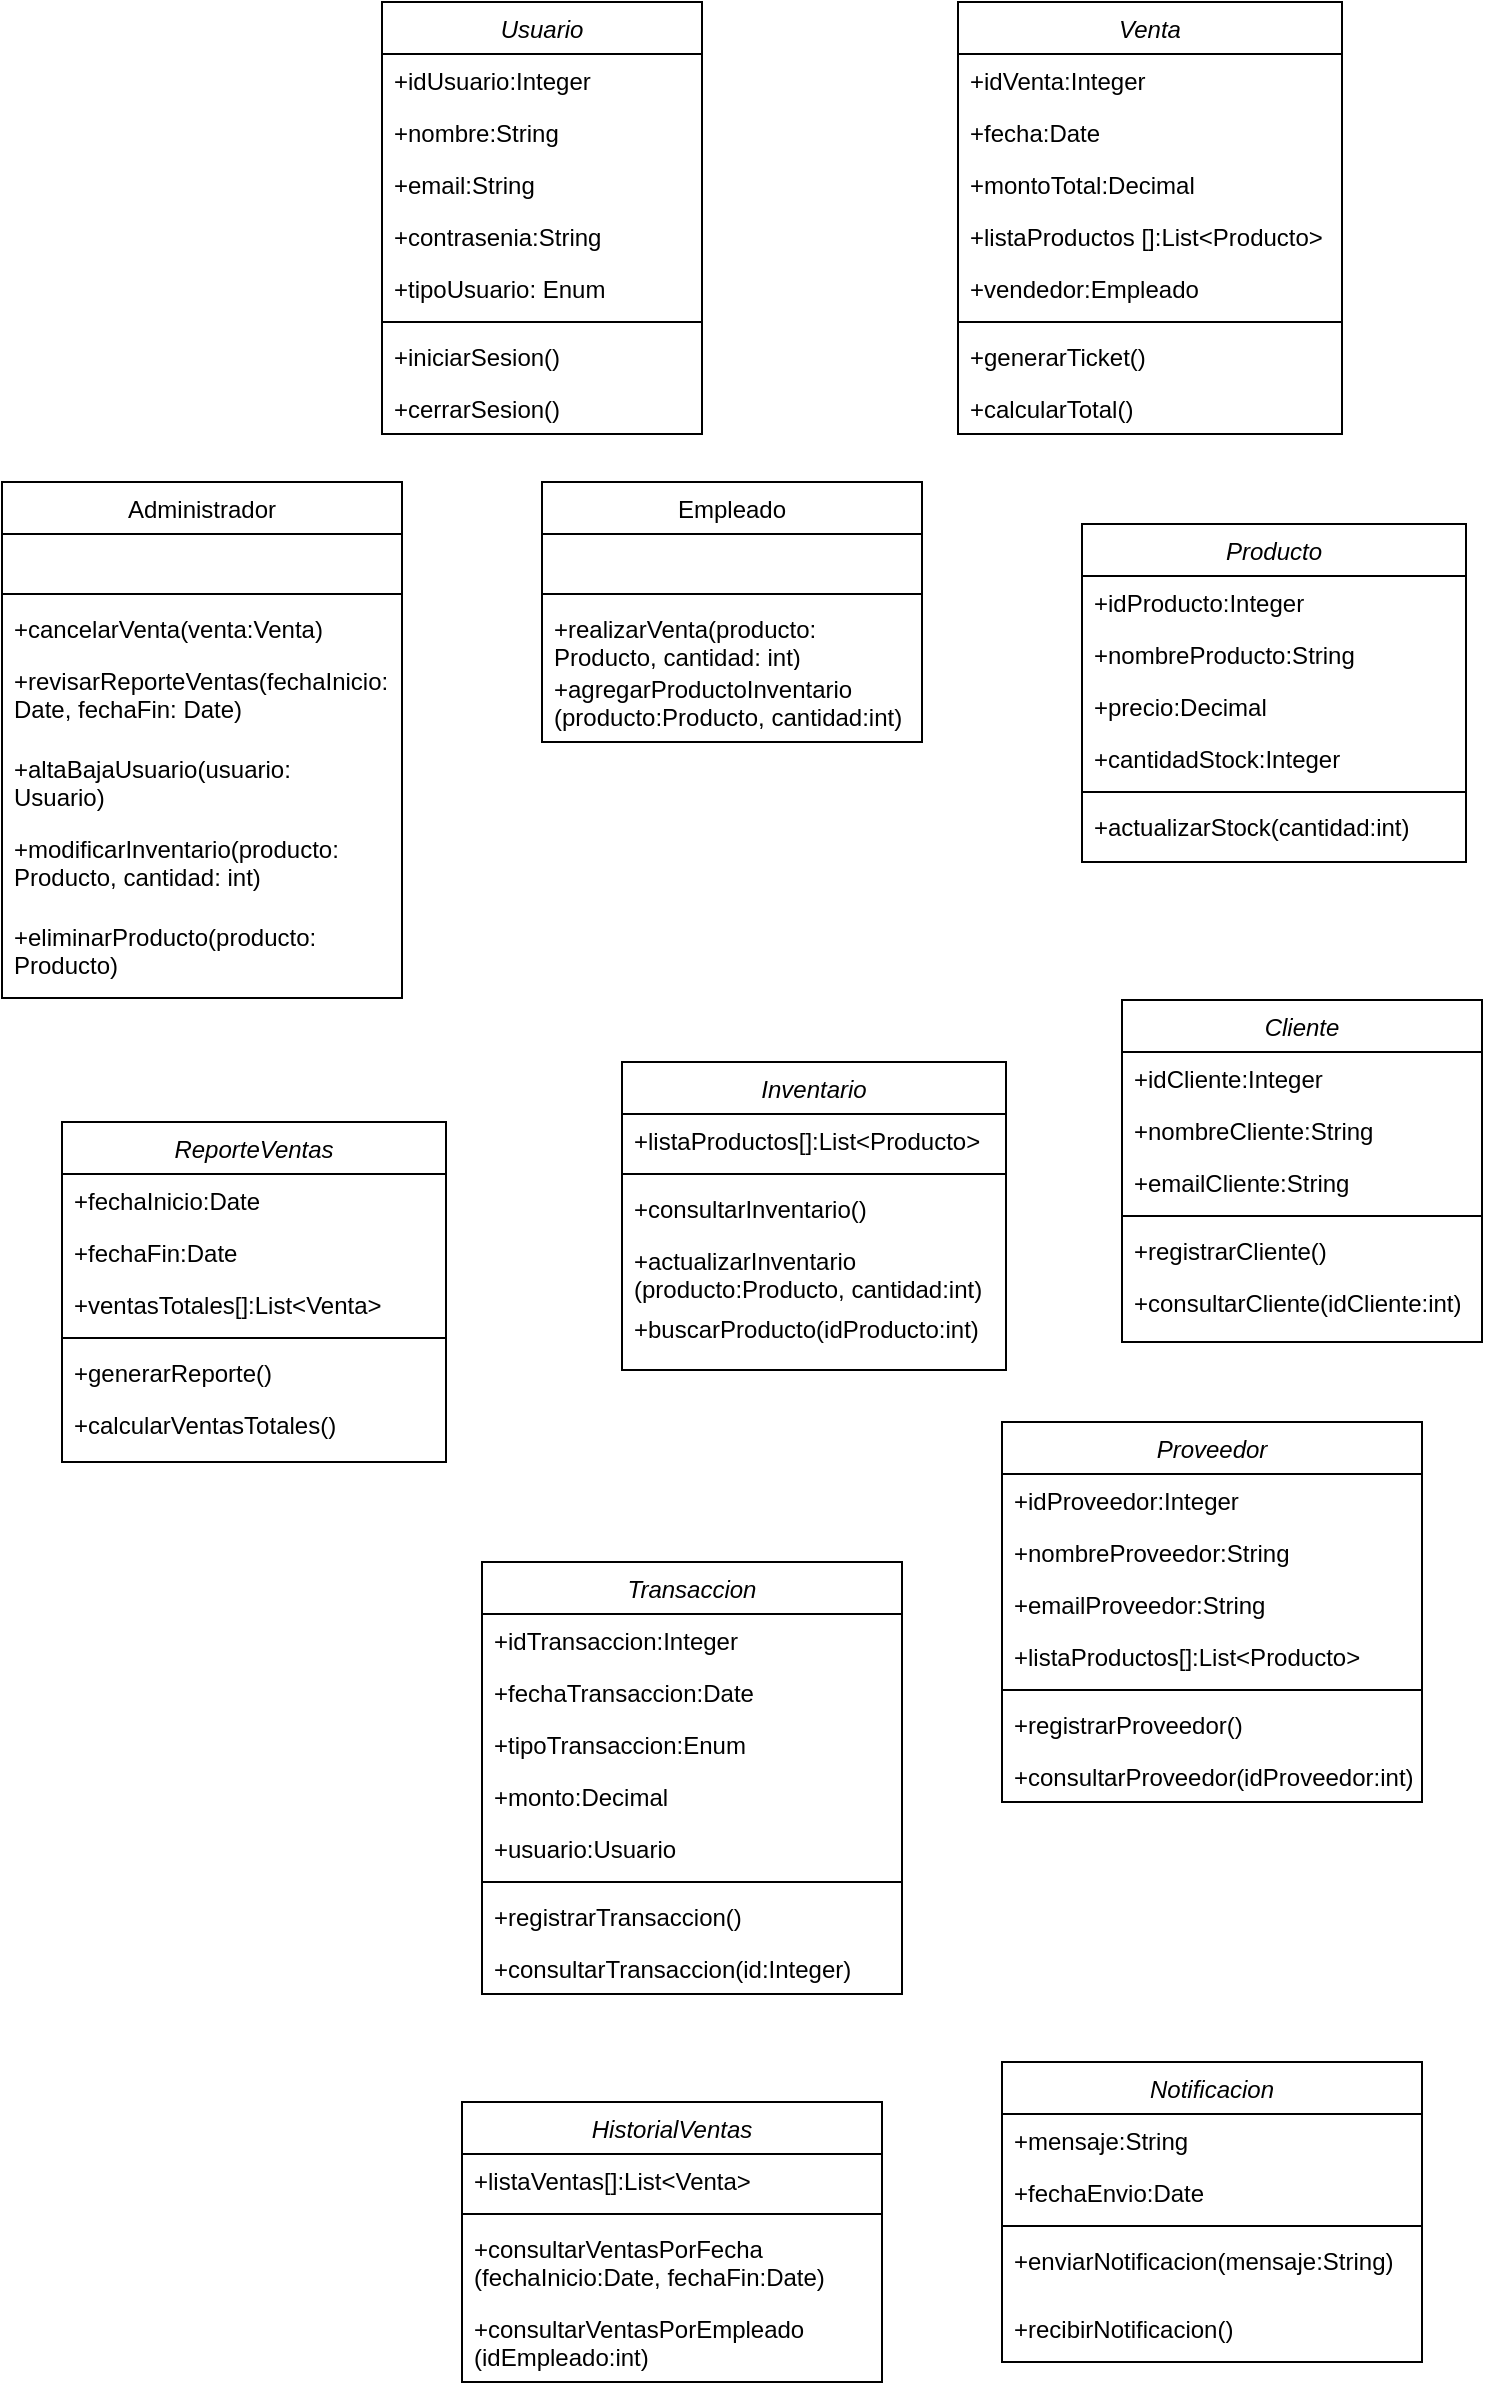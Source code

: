 <mxfile version="24.7.17">
  <diagram id="C5RBs43oDa-KdzZeNtuy" name="Page-1">
    <mxGraphModel dx="702" dy="685" grid="1" gridSize="10" guides="1" tooltips="1" connect="1" arrows="1" fold="1" page="1" pageScale="1" pageWidth="827" pageHeight="1169" math="0" shadow="0">
      <root>
        <mxCell id="WIyWlLk6GJQsqaUBKTNV-0" />
        <mxCell id="WIyWlLk6GJQsqaUBKTNV-1" parent="WIyWlLk6GJQsqaUBKTNV-0" />
        <mxCell id="zkfFHV4jXpPFQw0GAbJ--0" value="Usuario" style="swimlane;fontStyle=2;align=center;verticalAlign=top;childLayout=stackLayout;horizontal=1;startSize=26;horizontalStack=0;resizeParent=1;resizeLast=0;collapsible=1;marginBottom=0;rounded=0;shadow=0;strokeWidth=1;movable=1;resizable=1;rotatable=1;deletable=1;editable=1;locked=0;connectable=1;" parent="WIyWlLk6GJQsqaUBKTNV-1" vertex="1">
          <mxGeometry x="220" y="120" width="160" height="216" as="geometry">
            <mxRectangle x="230" y="140" width="160" height="26" as="alternateBounds" />
          </mxGeometry>
        </mxCell>
        <mxCell id="zkfFHV4jXpPFQw0GAbJ--1" value="+idUsuario:Integer" style="text;align=left;verticalAlign=top;spacingLeft=4;spacingRight=4;overflow=hidden;rotatable=0;points=[[0,0.5],[1,0.5]];portConstraint=eastwest;" parent="zkfFHV4jXpPFQw0GAbJ--0" vertex="1">
          <mxGeometry y="26" width="160" height="26" as="geometry" />
        </mxCell>
        <mxCell id="zkfFHV4jXpPFQw0GAbJ--2" value="+nombre:String" style="text;align=left;verticalAlign=top;spacingLeft=4;spacingRight=4;overflow=hidden;rotatable=0;points=[[0,0.5],[1,0.5]];portConstraint=eastwest;rounded=0;shadow=0;html=0;" parent="zkfFHV4jXpPFQw0GAbJ--0" vertex="1">
          <mxGeometry y="52" width="160" height="26" as="geometry" />
        </mxCell>
        <mxCell id="zkfFHV4jXpPFQw0GAbJ--3" value="+email:String" style="text;align=left;verticalAlign=top;spacingLeft=4;spacingRight=4;overflow=hidden;rotatable=0;points=[[0,0.5],[1,0.5]];portConstraint=eastwest;rounded=0;shadow=0;html=0;" parent="zkfFHV4jXpPFQw0GAbJ--0" vertex="1">
          <mxGeometry y="78" width="160" height="26" as="geometry" />
        </mxCell>
        <mxCell id="UabCxgRGq7TCKJ_9UAKC-1" value="+contrasenia:String" style="text;align=left;verticalAlign=top;spacingLeft=4;spacingRight=4;overflow=hidden;rotatable=0;points=[[0,0.5],[1,0.5]];portConstraint=eastwest;rounded=0;shadow=0;html=0;" vertex="1" parent="zkfFHV4jXpPFQw0GAbJ--0">
          <mxGeometry y="104" width="160" height="26" as="geometry" />
        </mxCell>
        <mxCell id="UabCxgRGq7TCKJ_9UAKC-0" value="+tipoUsuario: Enum" style="text;align=left;verticalAlign=top;spacingLeft=4;spacingRight=4;overflow=hidden;rotatable=0;points=[[0,0.5],[1,0.5]];portConstraint=eastwest;rounded=0;shadow=0;html=0;" vertex="1" parent="zkfFHV4jXpPFQw0GAbJ--0">
          <mxGeometry y="130" width="160" height="26" as="geometry" />
        </mxCell>
        <mxCell id="zkfFHV4jXpPFQw0GAbJ--4" value="" style="line;html=1;strokeWidth=1;align=left;verticalAlign=middle;spacingTop=-1;spacingLeft=3;spacingRight=3;rotatable=0;labelPosition=right;points=[];portConstraint=eastwest;" parent="zkfFHV4jXpPFQw0GAbJ--0" vertex="1">
          <mxGeometry y="156" width="160" height="8" as="geometry" />
        </mxCell>
        <mxCell id="zkfFHV4jXpPFQw0GAbJ--5" value="+iniciarSesion()" style="text;align=left;verticalAlign=top;spacingLeft=4;spacingRight=4;overflow=hidden;rotatable=0;points=[[0,0.5],[1,0.5]];portConstraint=eastwest;" parent="zkfFHV4jXpPFQw0GAbJ--0" vertex="1">
          <mxGeometry y="164" width="160" height="26" as="geometry" />
        </mxCell>
        <mxCell id="UabCxgRGq7TCKJ_9UAKC-2" value="+cerrarSesion()" style="text;align=left;verticalAlign=top;spacingLeft=4;spacingRight=4;overflow=hidden;rotatable=0;points=[[0,0.5],[1,0.5]];portConstraint=eastwest;" vertex="1" parent="zkfFHV4jXpPFQw0GAbJ--0">
          <mxGeometry y="190" width="160" height="26" as="geometry" />
        </mxCell>
        <mxCell id="zkfFHV4jXpPFQw0GAbJ--6" value="Administrador" style="swimlane;fontStyle=0;align=center;verticalAlign=top;childLayout=stackLayout;horizontal=1;startSize=26;horizontalStack=0;resizeParent=1;resizeLast=0;collapsible=1;marginBottom=0;rounded=0;shadow=0;strokeWidth=1;" parent="WIyWlLk6GJQsqaUBKTNV-1" vertex="1">
          <mxGeometry x="30" y="360" width="200" height="258" as="geometry">
            <mxRectangle x="130" y="380" width="160" height="26" as="alternateBounds" />
          </mxGeometry>
        </mxCell>
        <mxCell id="zkfFHV4jXpPFQw0GAbJ--8" value="      " style="text;align=left;verticalAlign=top;spacingLeft=4;spacingRight=4;overflow=hidden;rotatable=0;points=[[0,0.5],[1,0.5]];portConstraint=eastwest;rounded=0;shadow=0;html=0;" parent="zkfFHV4jXpPFQw0GAbJ--6" vertex="1">
          <mxGeometry y="26" width="200" height="26" as="geometry" />
        </mxCell>
        <mxCell id="zkfFHV4jXpPFQw0GAbJ--9" value="" style="line;html=1;strokeWidth=1;align=left;verticalAlign=middle;spacingTop=-1;spacingLeft=3;spacingRight=3;rotatable=0;labelPosition=right;points=[];portConstraint=eastwest;" parent="zkfFHV4jXpPFQw0GAbJ--6" vertex="1">
          <mxGeometry y="52" width="200" height="8" as="geometry" />
        </mxCell>
        <mxCell id="zkfFHV4jXpPFQw0GAbJ--10" value="+cancelarVenta(venta:Venta)" style="text;align=left;verticalAlign=top;spacingLeft=4;spacingRight=4;overflow=hidden;rotatable=0;points=[[0,0.5],[1,0.5]];portConstraint=eastwest;fontStyle=0" parent="zkfFHV4jXpPFQw0GAbJ--6" vertex="1">
          <mxGeometry y="60" width="200" height="26" as="geometry" />
        </mxCell>
        <mxCell id="zkfFHV4jXpPFQw0GAbJ--11" value="+revisarReporteVentas(fechaInicio:&#xa;      Date, fechaFin: Date)" style="text;align=left;verticalAlign=top;spacingLeft=4;spacingRight=4;overflow=hidden;rotatable=0;points=[[0,0.5],[1,0.5]];portConstraint=eastwest;" parent="zkfFHV4jXpPFQw0GAbJ--6" vertex="1">
          <mxGeometry y="86" width="200" height="44" as="geometry" />
        </mxCell>
        <mxCell id="UabCxgRGq7TCKJ_9UAKC-6" value="+altaBajaUsuario(usuario:&#xa;      Usuario)" style="text;align=left;verticalAlign=top;spacingLeft=4;spacingRight=4;overflow=hidden;rotatable=0;points=[[0,0.5],[1,0.5]];portConstraint=eastwest;" vertex="1" parent="zkfFHV4jXpPFQw0GAbJ--6">
          <mxGeometry y="130" width="200" height="40" as="geometry" />
        </mxCell>
        <mxCell id="UabCxgRGq7TCKJ_9UAKC-7" value="+modificarInventario(producto:&#xa;      Producto, cantidad: int)" style="text;align=left;verticalAlign=top;spacingLeft=4;spacingRight=4;overflow=hidden;rotatable=0;points=[[0,0.5],[1,0.5]];portConstraint=eastwest;" vertex="1" parent="zkfFHV4jXpPFQw0GAbJ--6">
          <mxGeometry y="170" width="200" height="44" as="geometry" />
        </mxCell>
        <mxCell id="UabCxgRGq7TCKJ_9UAKC-8" value="+eliminarProducto(producto:&#xa;      Producto)" style="text;align=left;verticalAlign=top;spacingLeft=4;spacingRight=4;overflow=hidden;rotatable=0;points=[[0,0.5],[1,0.5]];portConstraint=eastwest;" vertex="1" parent="zkfFHV4jXpPFQw0GAbJ--6">
          <mxGeometry y="214" width="200" height="44" as="geometry" />
        </mxCell>
        <mxCell id="zkfFHV4jXpPFQw0GAbJ--13" value="Empleado" style="swimlane;fontStyle=0;align=center;verticalAlign=top;childLayout=stackLayout;horizontal=1;startSize=26;horizontalStack=0;resizeParent=1;resizeLast=0;collapsible=1;marginBottom=0;rounded=0;shadow=0;strokeWidth=1;" parent="WIyWlLk6GJQsqaUBKTNV-1" vertex="1">
          <mxGeometry x="300" y="360" width="190" height="130" as="geometry">
            <mxRectangle x="340" y="380" width="170" height="26" as="alternateBounds" />
          </mxGeometry>
        </mxCell>
        <mxCell id="zkfFHV4jXpPFQw0GAbJ--14" value="     " style="text;align=left;verticalAlign=top;spacingLeft=4;spacingRight=4;overflow=hidden;rotatable=0;points=[[0,0.5],[1,0.5]];portConstraint=eastwest;" parent="zkfFHV4jXpPFQw0GAbJ--13" vertex="1">
          <mxGeometry y="26" width="190" height="26" as="geometry" />
        </mxCell>
        <mxCell id="zkfFHV4jXpPFQw0GAbJ--15" value="" style="line;html=1;strokeWidth=1;align=left;verticalAlign=middle;spacingTop=-1;spacingLeft=3;spacingRight=3;rotatable=0;labelPosition=right;points=[];portConstraint=eastwest;" parent="zkfFHV4jXpPFQw0GAbJ--13" vertex="1">
          <mxGeometry y="52" width="190" height="8" as="geometry" />
        </mxCell>
        <mxCell id="UabCxgRGq7TCKJ_9UAKC-11" value="+realizarVenta(producto:&#xa;      Producto, cantidad: int)" style="text;align=left;verticalAlign=top;spacingLeft=4;spacingRight=4;overflow=hidden;rotatable=0;points=[[0,0.5],[1,0.5]];portConstraint=eastwest;" vertex="1" parent="zkfFHV4jXpPFQw0GAbJ--13">
          <mxGeometry y="60" width="190" height="30" as="geometry" />
        </mxCell>
        <mxCell id="UabCxgRGq7TCKJ_9UAKC-14" value="+agregarProductoInventario&#xa;(producto:Producto, cantidad:int)" style="text;align=left;verticalAlign=top;spacingLeft=4;spacingRight=4;overflow=hidden;rotatable=0;points=[[0,0.5],[1,0.5]];portConstraint=eastwest;fontFamily=Helvetica;fontSize=12;fontColor=default;" vertex="1" parent="zkfFHV4jXpPFQw0GAbJ--13">
          <mxGeometry y="90" width="190" height="40" as="geometry" />
        </mxCell>
        <mxCell id="zkfFHV4jXpPFQw0GAbJ--17" value="Venta" style="swimlane;fontStyle=2;align=center;verticalAlign=top;childLayout=stackLayout;horizontal=1;startSize=26;horizontalStack=0;resizeParent=1;resizeLast=0;collapsible=1;marginBottom=0;rounded=0;shadow=0;strokeWidth=1;" parent="WIyWlLk6GJQsqaUBKTNV-1" vertex="1">
          <mxGeometry x="508" y="120" width="192" height="216" as="geometry">
            <mxRectangle x="550" y="140" width="160" height="26" as="alternateBounds" />
          </mxGeometry>
        </mxCell>
        <mxCell id="zkfFHV4jXpPFQw0GAbJ--18" value="+idVenta:Integer" style="text;align=left;verticalAlign=top;spacingLeft=4;spacingRight=4;overflow=hidden;rotatable=0;points=[[0,0.5],[1,0.5]];portConstraint=eastwest;" parent="zkfFHV4jXpPFQw0GAbJ--17" vertex="1">
          <mxGeometry y="26" width="192" height="26" as="geometry" />
        </mxCell>
        <mxCell id="zkfFHV4jXpPFQw0GAbJ--19" value="+fecha:Date" style="text;align=left;verticalAlign=top;spacingLeft=4;spacingRight=4;overflow=hidden;rotatable=0;points=[[0,0.5],[1,0.5]];portConstraint=eastwest;rounded=0;shadow=0;html=0;" parent="zkfFHV4jXpPFQw0GAbJ--17" vertex="1">
          <mxGeometry y="52" width="192" height="26" as="geometry" />
        </mxCell>
        <mxCell id="zkfFHV4jXpPFQw0GAbJ--20" value="+montoTotal:Decimal" style="text;align=left;verticalAlign=top;spacingLeft=4;spacingRight=4;overflow=hidden;rotatable=0;points=[[0,0.5],[1,0.5]];portConstraint=eastwest;rounded=0;shadow=0;html=0;" parent="zkfFHV4jXpPFQw0GAbJ--17" vertex="1">
          <mxGeometry y="78" width="192" height="26" as="geometry" />
        </mxCell>
        <mxCell id="zkfFHV4jXpPFQw0GAbJ--21" value="+listaProductos []:List&lt;Producto&gt;" style="text;align=left;verticalAlign=top;spacingLeft=4;spacingRight=4;overflow=hidden;rotatable=0;points=[[0,0.5],[1,0.5]];portConstraint=eastwest;rounded=0;shadow=0;html=0;" parent="zkfFHV4jXpPFQw0GAbJ--17" vertex="1">
          <mxGeometry y="104" width="192" height="26" as="geometry" />
        </mxCell>
        <mxCell id="zkfFHV4jXpPFQw0GAbJ--22" value="+vendedor:Empleado" style="text;align=left;verticalAlign=top;spacingLeft=4;spacingRight=4;overflow=hidden;rotatable=0;points=[[0,0.5],[1,0.5]];portConstraint=eastwest;rounded=0;shadow=0;html=0;" parent="zkfFHV4jXpPFQw0GAbJ--17" vertex="1">
          <mxGeometry y="130" width="192" height="26" as="geometry" />
        </mxCell>
        <mxCell id="zkfFHV4jXpPFQw0GAbJ--23" value="" style="line;html=1;strokeWidth=1;align=left;verticalAlign=middle;spacingTop=-1;spacingLeft=3;spacingRight=3;rotatable=0;labelPosition=right;points=[];portConstraint=eastwest;" parent="zkfFHV4jXpPFQw0GAbJ--17" vertex="1">
          <mxGeometry y="156" width="192" height="8" as="geometry" />
        </mxCell>
        <mxCell id="zkfFHV4jXpPFQw0GAbJ--24" value="+generarTicket()" style="text;align=left;verticalAlign=top;spacingLeft=4;spacingRight=4;overflow=hidden;rotatable=0;points=[[0,0.5],[1,0.5]];portConstraint=eastwest;" parent="zkfFHV4jXpPFQw0GAbJ--17" vertex="1">
          <mxGeometry y="164" width="192" height="26" as="geometry" />
        </mxCell>
        <mxCell id="zkfFHV4jXpPFQw0GAbJ--25" value="+calcularTotal()" style="text;align=left;verticalAlign=top;spacingLeft=4;spacingRight=4;overflow=hidden;rotatable=0;points=[[0,0.5],[1,0.5]];portConstraint=eastwest;" parent="zkfFHV4jXpPFQw0GAbJ--17" vertex="1">
          <mxGeometry y="190" width="192" height="26" as="geometry" />
        </mxCell>
        <mxCell id="UabCxgRGq7TCKJ_9UAKC-15" value="Producto" style="swimlane;fontStyle=2;align=center;verticalAlign=top;childLayout=stackLayout;horizontal=1;startSize=26;horizontalStack=0;resizeParent=1;resizeLast=0;collapsible=1;marginBottom=0;rounded=0;shadow=0;strokeWidth=1;" vertex="1" parent="WIyWlLk6GJQsqaUBKTNV-1">
          <mxGeometry x="570" y="381" width="192" height="169" as="geometry">
            <mxRectangle x="550" y="140" width="160" height="26" as="alternateBounds" />
          </mxGeometry>
        </mxCell>
        <mxCell id="UabCxgRGq7TCKJ_9UAKC-16" value="+idProducto:Integer" style="text;align=left;verticalAlign=top;spacingLeft=4;spacingRight=4;overflow=hidden;rotatable=0;points=[[0,0.5],[1,0.5]];portConstraint=eastwest;" vertex="1" parent="UabCxgRGq7TCKJ_9UAKC-15">
          <mxGeometry y="26" width="192" height="26" as="geometry" />
        </mxCell>
        <mxCell id="UabCxgRGq7TCKJ_9UAKC-17" value="+nombreProducto:String" style="text;align=left;verticalAlign=top;spacingLeft=4;spacingRight=4;overflow=hidden;rotatable=0;points=[[0,0.5],[1,0.5]];portConstraint=eastwest;rounded=0;shadow=0;html=0;" vertex="1" parent="UabCxgRGq7TCKJ_9UAKC-15">
          <mxGeometry y="52" width="192" height="26" as="geometry" />
        </mxCell>
        <mxCell id="UabCxgRGq7TCKJ_9UAKC-18" value="+precio:Decimal" style="text;align=left;verticalAlign=top;spacingLeft=4;spacingRight=4;overflow=hidden;rotatable=0;points=[[0,0.5],[1,0.5]];portConstraint=eastwest;rounded=0;shadow=0;html=0;" vertex="1" parent="UabCxgRGq7TCKJ_9UAKC-15">
          <mxGeometry y="78" width="192" height="26" as="geometry" />
        </mxCell>
        <mxCell id="UabCxgRGq7TCKJ_9UAKC-19" value="+cantidadStock:Integer" style="text;align=left;verticalAlign=top;spacingLeft=4;spacingRight=4;overflow=hidden;rotatable=0;points=[[0,0.5],[1,0.5]];portConstraint=eastwest;rounded=0;shadow=0;html=0;" vertex="1" parent="UabCxgRGq7TCKJ_9UAKC-15">
          <mxGeometry y="104" width="192" height="26" as="geometry" />
        </mxCell>
        <mxCell id="UabCxgRGq7TCKJ_9UAKC-21" value="" style="line;html=1;strokeWidth=1;align=left;verticalAlign=middle;spacingTop=-1;spacingLeft=3;spacingRight=3;rotatable=0;labelPosition=right;points=[];portConstraint=eastwest;" vertex="1" parent="UabCxgRGq7TCKJ_9UAKC-15">
          <mxGeometry y="130" width="192" height="8" as="geometry" />
        </mxCell>
        <mxCell id="UabCxgRGq7TCKJ_9UAKC-22" value="+actualizarStock(cantidad:int)" style="text;align=left;verticalAlign=top;spacingLeft=4;spacingRight=4;overflow=hidden;rotatable=0;points=[[0,0.5],[1,0.5]];portConstraint=eastwest;" vertex="1" parent="UabCxgRGq7TCKJ_9UAKC-15">
          <mxGeometry y="138" width="192" height="26" as="geometry" />
        </mxCell>
        <mxCell id="UabCxgRGq7TCKJ_9UAKC-24" value="ReporteVentas" style="swimlane;fontStyle=2;align=center;verticalAlign=top;childLayout=stackLayout;horizontal=1;startSize=26;horizontalStack=0;resizeParent=1;resizeLast=0;collapsible=1;marginBottom=0;rounded=0;shadow=0;strokeWidth=1;" vertex="1" parent="WIyWlLk6GJQsqaUBKTNV-1">
          <mxGeometry x="60" y="680" width="192" height="170" as="geometry">
            <mxRectangle x="550" y="140" width="160" height="26" as="alternateBounds" />
          </mxGeometry>
        </mxCell>
        <mxCell id="UabCxgRGq7TCKJ_9UAKC-25" value="+fechaInicio:Date" style="text;align=left;verticalAlign=top;spacingLeft=4;spacingRight=4;overflow=hidden;rotatable=0;points=[[0,0.5],[1,0.5]];portConstraint=eastwest;" vertex="1" parent="UabCxgRGq7TCKJ_9UAKC-24">
          <mxGeometry y="26" width="192" height="26" as="geometry" />
        </mxCell>
        <mxCell id="UabCxgRGq7TCKJ_9UAKC-26" value="+fechaFin:Date" style="text;align=left;verticalAlign=top;spacingLeft=4;spacingRight=4;overflow=hidden;rotatable=0;points=[[0,0.5],[1,0.5]];portConstraint=eastwest;rounded=0;shadow=0;html=0;" vertex="1" parent="UabCxgRGq7TCKJ_9UAKC-24">
          <mxGeometry y="52" width="192" height="26" as="geometry" />
        </mxCell>
        <mxCell id="UabCxgRGq7TCKJ_9UAKC-27" value="+ventasTotales[]:List&lt;Venta&gt;" style="text;align=left;verticalAlign=top;spacingLeft=4;spacingRight=4;overflow=hidden;rotatable=0;points=[[0,0.5],[1,0.5]];portConstraint=eastwest;rounded=0;shadow=0;html=0;" vertex="1" parent="UabCxgRGq7TCKJ_9UAKC-24">
          <mxGeometry y="78" width="192" height="26" as="geometry" />
        </mxCell>
        <mxCell id="UabCxgRGq7TCKJ_9UAKC-30" value="" style="line;html=1;strokeWidth=1;align=left;verticalAlign=middle;spacingTop=-1;spacingLeft=3;spacingRight=3;rotatable=0;labelPosition=right;points=[];portConstraint=eastwest;" vertex="1" parent="UabCxgRGq7TCKJ_9UAKC-24">
          <mxGeometry y="104" width="192" height="8" as="geometry" />
        </mxCell>
        <mxCell id="UabCxgRGq7TCKJ_9UAKC-31" value="+generarReporte()" style="text;align=left;verticalAlign=top;spacingLeft=4;spacingRight=4;overflow=hidden;rotatable=0;points=[[0,0.5],[1,0.5]];portConstraint=eastwest;" vertex="1" parent="UabCxgRGq7TCKJ_9UAKC-24">
          <mxGeometry y="112" width="192" height="26" as="geometry" />
        </mxCell>
        <mxCell id="UabCxgRGq7TCKJ_9UAKC-32" value="+calcularVentasTotales()" style="text;align=left;verticalAlign=top;spacingLeft=4;spacingRight=4;overflow=hidden;rotatable=0;points=[[0,0.5],[1,0.5]];portConstraint=eastwest;" vertex="1" parent="UabCxgRGq7TCKJ_9UAKC-24">
          <mxGeometry y="138" width="192" height="26" as="geometry" />
        </mxCell>
        <mxCell id="UabCxgRGq7TCKJ_9UAKC-34" value="Inventario" style="swimlane;fontStyle=2;align=center;verticalAlign=top;childLayout=stackLayout;horizontal=1;startSize=26;horizontalStack=0;resizeParent=1;resizeLast=0;collapsible=1;marginBottom=0;rounded=0;shadow=0;strokeWidth=1;" vertex="1" parent="WIyWlLk6GJQsqaUBKTNV-1">
          <mxGeometry x="340" y="650" width="192" height="154" as="geometry">
            <mxRectangle x="550" y="140" width="160" height="26" as="alternateBounds" />
          </mxGeometry>
        </mxCell>
        <mxCell id="UabCxgRGq7TCKJ_9UAKC-35" value="+listaProductos[]:List&lt;Producto&gt;" style="text;align=left;verticalAlign=top;spacingLeft=4;spacingRight=4;overflow=hidden;rotatable=0;points=[[0,0.5],[1,0.5]];portConstraint=eastwest;" vertex="1" parent="UabCxgRGq7TCKJ_9UAKC-34">
          <mxGeometry y="26" width="192" height="26" as="geometry" />
        </mxCell>
        <mxCell id="UabCxgRGq7TCKJ_9UAKC-38" value="" style="line;html=1;strokeWidth=1;align=left;verticalAlign=middle;spacingTop=-1;spacingLeft=3;spacingRight=3;rotatable=0;labelPosition=right;points=[];portConstraint=eastwest;" vertex="1" parent="UabCxgRGq7TCKJ_9UAKC-34">
          <mxGeometry y="52" width="192" height="8" as="geometry" />
        </mxCell>
        <mxCell id="UabCxgRGq7TCKJ_9UAKC-39" value="+consultarInventario()" style="text;align=left;verticalAlign=top;spacingLeft=4;spacingRight=4;overflow=hidden;rotatable=0;points=[[0,0.5],[1,0.5]];portConstraint=eastwest;" vertex="1" parent="UabCxgRGq7TCKJ_9UAKC-34">
          <mxGeometry y="60" width="192" height="26" as="geometry" />
        </mxCell>
        <mxCell id="UabCxgRGq7TCKJ_9UAKC-40" value="+actualizarInventario&#xa;(producto:Producto, cantidad:int)" style="text;align=left;verticalAlign=top;spacingLeft=4;spacingRight=4;overflow=hidden;rotatable=0;points=[[0,0.5],[1,0.5]];portConstraint=eastwest;" vertex="1" parent="UabCxgRGq7TCKJ_9UAKC-34">
          <mxGeometry y="86" width="192" height="34" as="geometry" />
        </mxCell>
        <mxCell id="UabCxgRGq7TCKJ_9UAKC-41" value="+buscarProducto(idProducto:int)" style="text;align=left;verticalAlign=top;spacingLeft=4;spacingRight=4;overflow=hidden;rotatable=0;points=[[0,0.5],[1,0.5]];portConstraint=eastwest;" vertex="1" parent="UabCxgRGq7TCKJ_9UAKC-34">
          <mxGeometry y="120" width="192" height="34" as="geometry" />
        </mxCell>
        <mxCell id="UabCxgRGq7TCKJ_9UAKC-42" value="Cliente" style="swimlane;fontStyle=2;align=center;verticalAlign=top;childLayout=stackLayout;horizontal=1;startSize=26;horizontalStack=0;resizeParent=1;resizeLast=0;collapsible=1;marginBottom=0;rounded=0;shadow=0;strokeWidth=1;" vertex="1" parent="WIyWlLk6GJQsqaUBKTNV-1">
          <mxGeometry x="590" y="619" width="180" height="171" as="geometry">
            <mxRectangle x="230" y="140" width="160" height="26" as="alternateBounds" />
          </mxGeometry>
        </mxCell>
        <mxCell id="UabCxgRGq7TCKJ_9UAKC-43" value="+idCliente:Integer" style="text;align=left;verticalAlign=top;spacingLeft=4;spacingRight=4;overflow=hidden;rotatable=0;points=[[0,0.5],[1,0.5]];portConstraint=eastwest;" vertex="1" parent="UabCxgRGq7TCKJ_9UAKC-42">
          <mxGeometry y="26" width="180" height="26" as="geometry" />
        </mxCell>
        <mxCell id="UabCxgRGq7TCKJ_9UAKC-44" value="+nombreCliente:String" style="text;align=left;verticalAlign=top;spacingLeft=4;spacingRight=4;overflow=hidden;rotatable=0;points=[[0,0.5],[1,0.5]];portConstraint=eastwest;rounded=0;shadow=0;html=0;" vertex="1" parent="UabCxgRGq7TCKJ_9UAKC-42">
          <mxGeometry y="52" width="180" height="26" as="geometry" />
        </mxCell>
        <mxCell id="UabCxgRGq7TCKJ_9UAKC-45" value="+emailCliente:String" style="text;align=left;verticalAlign=top;spacingLeft=4;spacingRight=4;overflow=hidden;rotatable=0;points=[[0,0.5],[1,0.5]];portConstraint=eastwest;rounded=0;shadow=0;html=0;" vertex="1" parent="UabCxgRGq7TCKJ_9UAKC-42">
          <mxGeometry y="78" width="180" height="26" as="geometry" />
        </mxCell>
        <mxCell id="UabCxgRGq7TCKJ_9UAKC-48" value="" style="line;html=1;strokeWidth=1;align=left;verticalAlign=middle;spacingTop=-1;spacingLeft=3;spacingRight=3;rotatable=0;labelPosition=right;points=[];portConstraint=eastwest;" vertex="1" parent="UabCxgRGq7TCKJ_9UAKC-42">
          <mxGeometry y="104" width="180" height="8" as="geometry" />
        </mxCell>
        <mxCell id="UabCxgRGq7TCKJ_9UAKC-49" value="+registrarCliente()" style="text;align=left;verticalAlign=top;spacingLeft=4;spacingRight=4;overflow=hidden;rotatable=0;points=[[0,0.5],[1,0.5]];portConstraint=eastwest;" vertex="1" parent="UabCxgRGq7TCKJ_9UAKC-42">
          <mxGeometry y="112" width="180" height="26" as="geometry" />
        </mxCell>
        <mxCell id="UabCxgRGq7TCKJ_9UAKC-50" value="+consultarCliente(idCliente:int)" style="text;align=left;verticalAlign=top;spacingLeft=4;spacingRight=4;overflow=hidden;rotatable=0;points=[[0,0.5],[1,0.5]];portConstraint=eastwest;" vertex="1" parent="UabCxgRGq7TCKJ_9UAKC-42">
          <mxGeometry y="138" width="180" height="26" as="geometry" />
        </mxCell>
        <mxCell id="UabCxgRGq7TCKJ_9UAKC-51" value="Proveedor" style="swimlane;fontStyle=2;align=center;verticalAlign=top;childLayout=stackLayout;horizontal=1;startSize=26;horizontalStack=0;resizeParent=1;resizeLast=0;collapsible=1;marginBottom=0;rounded=0;shadow=0;strokeWidth=1;" vertex="1" parent="WIyWlLk6GJQsqaUBKTNV-1">
          <mxGeometry x="530" y="830" width="210" height="190" as="geometry">
            <mxRectangle x="230" y="140" width="160" height="26" as="alternateBounds" />
          </mxGeometry>
        </mxCell>
        <mxCell id="UabCxgRGq7TCKJ_9UAKC-52" value="+idProveedor:Integer" style="text;align=left;verticalAlign=top;spacingLeft=4;spacingRight=4;overflow=hidden;rotatable=0;points=[[0,0.5],[1,0.5]];portConstraint=eastwest;" vertex="1" parent="UabCxgRGq7TCKJ_9UAKC-51">
          <mxGeometry y="26" width="210" height="26" as="geometry" />
        </mxCell>
        <mxCell id="UabCxgRGq7TCKJ_9UAKC-53" value="+nombreProveedor:String" style="text;align=left;verticalAlign=top;spacingLeft=4;spacingRight=4;overflow=hidden;rotatable=0;points=[[0,0.5],[1,0.5]];portConstraint=eastwest;rounded=0;shadow=0;html=0;" vertex="1" parent="UabCxgRGq7TCKJ_9UAKC-51">
          <mxGeometry y="52" width="210" height="26" as="geometry" />
        </mxCell>
        <mxCell id="UabCxgRGq7TCKJ_9UAKC-54" value="+emailProveedor:String" style="text;align=left;verticalAlign=top;spacingLeft=4;spacingRight=4;overflow=hidden;rotatable=0;points=[[0,0.5],[1,0.5]];portConstraint=eastwest;rounded=0;shadow=0;html=0;" vertex="1" parent="UabCxgRGq7TCKJ_9UAKC-51">
          <mxGeometry y="78" width="210" height="26" as="geometry" />
        </mxCell>
        <mxCell id="UabCxgRGq7TCKJ_9UAKC-58" value="+listaProductos[]:List&lt;Producto&gt;" style="text;align=left;verticalAlign=top;spacingLeft=4;spacingRight=4;overflow=hidden;rotatable=0;points=[[0,0.5],[1,0.5]];portConstraint=eastwest;rounded=0;shadow=0;html=0;" vertex="1" parent="UabCxgRGq7TCKJ_9UAKC-51">
          <mxGeometry y="104" width="210" height="26" as="geometry" />
        </mxCell>
        <mxCell id="UabCxgRGq7TCKJ_9UAKC-55" value="" style="line;html=1;strokeWidth=1;align=left;verticalAlign=middle;spacingTop=-1;spacingLeft=3;spacingRight=3;rotatable=0;labelPosition=right;points=[];portConstraint=eastwest;" vertex="1" parent="UabCxgRGq7TCKJ_9UAKC-51">
          <mxGeometry y="130" width="210" height="8" as="geometry" />
        </mxCell>
        <mxCell id="UabCxgRGq7TCKJ_9UAKC-56" value="+registrarProveedor()" style="text;align=left;verticalAlign=top;spacingLeft=4;spacingRight=4;overflow=hidden;rotatable=0;points=[[0,0.5],[1,0.5]];portConstraint=eastwest;" vertex="1" parent="UabCxgRGq7TCKJ_9UAKC-51">
          <mxGeometry y="138" width="210" height="26" as="geometry" />
        </mxCell>
        <mxCell id="UabCxgRGq7TCKJ_9UAKC-57" value="+consultarProveedor(idProveedor:int)" style="text;align=left;verticalAlign=top;spacingLeft=4;spacingRight=4;overflow=hidden;rotatable=0;points=[[0,0.5],[1,0.5]];portConstraint=eastwest;" vertex="1" parent="UabCxgRGq7TCKJ_9UAKC-51">
          <mxGeometry y="164" width="210" height="26" as="geometry" />
        </mxCell>
        <mxCell id="UabCxgRGq7TCKJ_9UAKC-59" value="Transaccion" style="swimlane;fontStyle=2;align=center;verticalAlign=top;childLayout=stackLayout;horizontal=1;startSize=26;horizontalStack=0;resizeParent=1;resizeLast=0;collapsible=1;marginBottom=0;rounded=0;shadow=0;strokeWidth=1;" vertex="1" parent="WIyWlLk6GJQsqaUBKTNV-1">
          <mxGeometry x="270" y="900" width="210" height="216" as="geometry">
            <mxRectangle x="230" y="140" width="160" height="26" as="alternateBounds" />
          </mxGeometry>
        </mxCell>
        <mxCell id="UabCxgRGq7TCKJ_9UAKC-60" value="+idTransaccion:Integer" style="text;align=left;verticalAlign=top;spacingLeft=4;spacingRight=4;overflow=hidden;rotatable=0;points=[[0,0.5],[1,0.5]];portConstraint=eastwest;" vertex="1" parent="UabCxgRGq7TCKJ_9UAKC-59">
          <mxGeometry y="26" width="210" height="26" as="geometry" />
        </mxCell>
        <mxCell id="UabCxgRGq7TCKJ_9UAKC-61" value="+fechaTransaccion:Date" style="text;align=left;verticalAlign=top;spacingLeft=4;spacingRight=4;overflow=hidden;rotatable=0;points=[[0,0.5],[1,0.5]];portConstraint=eastwest;rounded=0;shadow=0;html=0;" vertex="1" parent="UabCxgRGq7TCKJ_9UAKC-59">
          <mxGeometry y="52" width="210" height="26" as="geometry" />
        </mxCell>
        <mxCell id="UabCxgRGq7TCKJ_9UAKC-62" value="+tipoTransaccion:Enum" style="text;align=left;verticalAlign=top;spacingLeft=4;spacingRight=4;overflow=hidden;rotatable=0;points=[[0,0.5],[1,0.5]];portConstraint=eastwest;rounded=0;shadow=0;html=0;" vertex="1" parent="UabCxgRGq7TCKJ_9UAKC-59">
          <mxGeometry y="78" width="210" height="26" as="geometry" />
        </mxCell>
        <mxCell id="UabCxgRGq7TCKJ_9UAKC-63" value="+monto:Decimal" style="text;align=left;verticalAlign=top;spacingLeft=4;spacingRight=4;overflow=hidden;rotatable=0;points=[[0,0.5],[1,0.5]];portConstraint=eastwest;rounded=0;shadow=0;html=0;" vertex="1" parent="UabCxgRGq7TCKJ_9UAKC-59">
          <mxGeometry y="104" width="210" height="26" as="geometry" />
        </mxCell>
        <mxCell id="UabCxgRGq7TCKJ_9UAKC-67" value="+usuario:Usuario" style="text;align=left;verticalAlign=top;spacingLeft=4;spacingRight=4;overflow=hidden;rotatable=0;points=[[0,0.5],[1,0.5]];portConstraint=eastwest;rounded=0;shadow=0;html=0;" vertex="1" parent="UabCxgRGq7TCKJ_9UAKC-59">
          <mxGeometry y="130" width="210" height="26" as="geometry" />
        </mxCell>
        <mxCell id="UabCxgRGq7TCKJ_9UAKC-64" value="" style="line;html=1;strokeWidth=1;align=left;verticalAlign=middle;spacingTop=-1;spacingLeft=3;spacingRight=3;rotatable=0;labelPosition=right;points=[];portConstraint=eastwest;" vertex="1" parent="UabCxgRGq7TCKJ_9UAKC-59">
          <mxGeometry y="156" width="210" height="8" as="geometry" />
        </mxCell>
        <mxCell id="UabCxgRGq7TCKJ_9UAKC-65" value="+registrarTransaccion()" style="text;align=left;verticalAlign=top;spacingLeft=4;spacingRight=4;overflow=hidden;rotatable=0;points=[[0,0.5],[1,0.5]];portConstraint=eastwest;" vertex="1" parent="UabCxgRGq7TCKJ_9UAKC-59">
          <mxGeometry y="164" width="210" height="26" as="geometry" />
        </mxCell>
        <mxCell id="UabCxgRGq7TCKJ_9UAKC-66" value="+consultarTransaccion(id:Integer)" style="text;align=left;verticalAlign=top;spacingLeft=4;spacingRight=4;overflow=hidden;rotatable=0;points=[[0,0.5],[1,0.5]];portConstraint=eastwest;" vertex="1" parent="UabCxgRGq7TCKJ_9UAKC-59">
          <mxGeometry y="190" width="210" height="26" as="geometry" />
        </mxCell>
        <mxCell id="UabCxgRGq7TCKJ_9UAKC-68" value="HistorialVentas" style="swimlane;fontStyle=2;align=center;verticalAlign=top;childLayout=stackLayout;horizontal=1;startSize=26;horizontalStack=0;resizeParent=1;resizeLast=0;collapsible=1;marginBottom=0;rounded=0;shadow=0;strokeWidth=1;" vertex="1" parent="WIyWlLk6GJQsqaUBKTNV-1">
          <mxGeometry x="260" y="1170" width="210" height="140" as="geometry">
            <mxRectangle x="230" y="140" width="160" height="26" as="alternateBounds" />
          </mxGeometry>
        </mxCell>
        <mxCell id="UabCxgRGq7TCKJ_9UAKC-69" value="+listaVentas[]:List&lt;Venta&gt;" style="text;align=left;verticalAlign=top;spacingLeft=4;spacingRight=4;overflow=hidden;rotatable=0;points=[[0,0.5],[1,0.5]];portConstraint=eastwest;" vertex="1" parent="UabCxgRGq7TCKJ_9UAKC-68">
          <mxGeometry y="26" width="210" height="26" as="geometry" />
        </mxCell>
        <mxCell id="UabCxgRGq7TCKJ_9UAKC-74" value="" style="line;html=1;strokeWidth=1;align=left;verticalAlign=middle;spacingTop=-1;spacingLeft=3;spacingRight=3;rotatable=0;labelPosition=right;points=[];portConstraint=eastwest;" vertex="1" parent="UabCxgRGq7TCKJ_9UAKC-68">
          <mxGeometry y="52" width="210" height="8" as="geometry" />
        </mxCell>
        <mxCell id="UabCxgRGq7TCKJ_9UAKC-75" value="+consultarVentasPorFecha&#xa;(fechaInicio:Date, fechaFin:Date)" style="text;align=left;verticalAlign=top;spacingLeft=4;spacingRight=4;overflow=hidden;rotatable=0;points=[[0,0.5],[1,0.5]];portConstraint=eastwest;" vertex="1" parent="UabCxgRGq7TCKJ_9UAKC-68">
          <mxGeometry y="60" width="210" height="40" as="geometry" />
        </mxCell>
        <mxCell id="UabCxgRGq7TCKJ_9UAKC-76" value="+consultarVentasPorEmpleado&#xa;(idEmpleado:int)" style="text;align=left;verticalAlign=top;spacingLeft=4;spacingRight=4;overflow=hidden;rotatable=0;points=[[0,0.5],[1,0.5]];portConstraint=eastwest;" vertex="1" parent="UabCxgRGq7TCKJ_9UAKC-68">
          <mxGeometry y="100" width="210" height="40" as="geometry" />
        </mxCell>
        <mxCell id="UabCxgRGq7TCKJ_9UAKC-77" value="Notificacion" style="swimlane;fontStyle=2;align=center;verticalAlign=top;childLayout=stackLayout;horizontal=1;startSize=26;horizontalStack=0;resizeParent=1;resizeLast=0;collapsible=1;marginBottom=0;rounded=0;shadow=0;strokeWidth=1;" vertex="1" parent="WIyWlLk6GJQsqaUBKTNV-1">
          <mxGeometry x="530" y="1150" width="210" height="150" as="geometry">
            <mxRectangle x="230" y="140" width="160" height="26" as="alternateBounds" />
          </mxGeometry>
        </mxCell>
        <mxCell id="UabCxgRGq7TCKJ_9UAKC-78" value="+mensaje:String" style="text;align=left;verticalAlign=top;spacingLeft=4;spacingRight=4;overflow=hidden;rotatable=0;points=[[0,0.5],[1,0.5]];portConstraint=eastwest;" vertex="1" parent="UabCxgRGq7TCKJ_9UAKC-77">
          <mxGeometry y="26" width="210" height="26" as="geometry" />
        </mxCell>
        <mxCell id="UabCxgRGq7TCKJ_9UAKC-82" value="+fechaEnvio:Date" style="text;align=left;verticalAlign=top;spacingLeft=4;spacingRight=4;overflow=hidden;rotatable=0;points=[[0,0.5],[1,0.5]];portConstraint=eastwest;" vertex="1" parent="UabCxgRGq7TCKJ_9UAKC-77">
          <mxGeometry y="52" width="210" height="26" as="geometry" />
        </mxCell>
        <mxCell id="UabCxgRGq7TCKJ_9UAKC-79" value="" style="line;html=1;strokeWidth=1;align=left;verticalAlign=middle;spacingTop=-1;spacingLeft=3;spacingRight=3;rotatable=0;labelPosition=right;points=[];portConstraint=eastwest;" vertex="1" parent="UabCxgRGq7TCKJ_9UAKC-77">
          <mxGeometry y="78" width="210" height="8" as="geometry" />
        </mxCell>
        <mxCell id="UabCxgRGq7TCKJ_9UAKC-80" value="+enviarNotificacion(mensaje:String)" style="text;align=left;verticalAlign=top;spacingLeft=4;spacingRight=4;overflow=hidden;rotatable=0;points=[[0,0.5],[1,0.5]];portConstraint=eastwest;" vertex="1" parent="UabCxgRGq7TCKJ_9UAKC-77">
          <mxGeometry y="86" width="210" height="34" as="geometry" />
        </mxCell>
        <mxCell id="UabCxgRGq7TCKJ_9UAKC-81" value="+recibirNotificacion()" style="text;align=left;verticalAlign=top;spacingLeft=4;spacingRight=4;overflow=hidden;rotatable=0;points=[[0,0.5],[1,0.5]];portConstraint=eastwest;" vertex="1" parent="UabCxgRGq7TCKJ_9UAKC-77">
          <mxGeometry y="120" width="210" height="30" as="geometry" />
        </mxCell>
      </root>
    </mxGraphModel>
  </diagram>
</mxfile>
